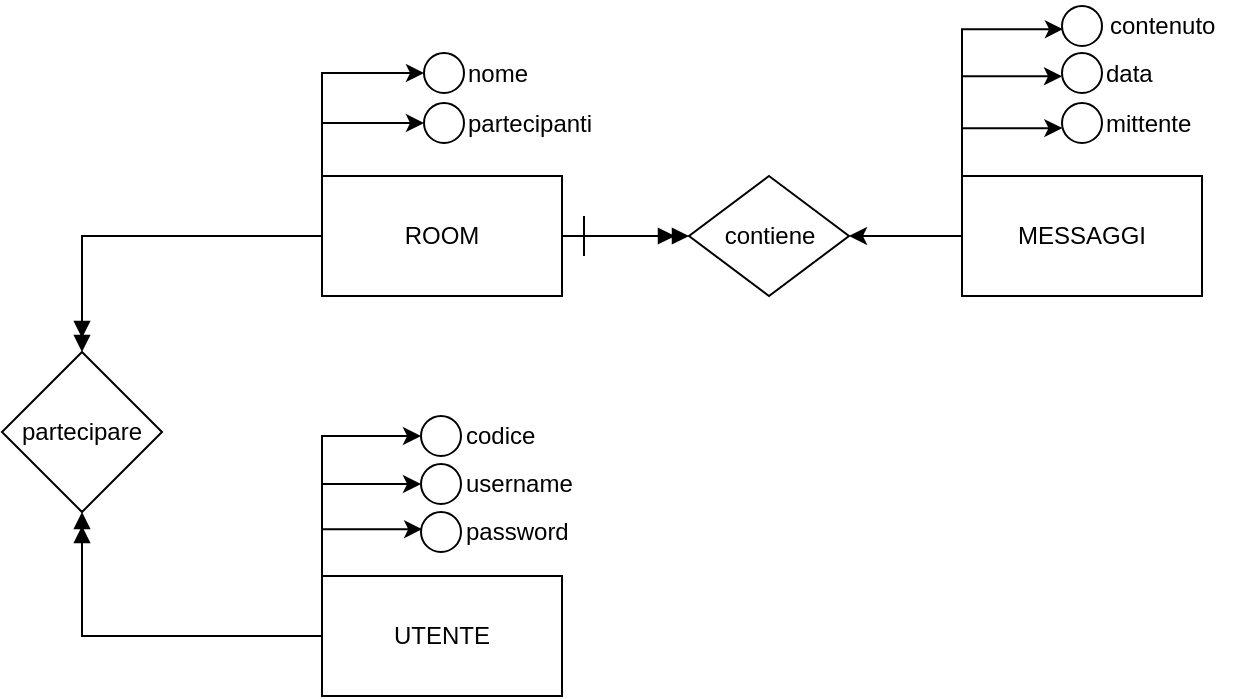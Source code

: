 <mxfile version="24.0.4" type="device">
  <diagram name="Pagina-1" id="4e3HDjeia6ATZG7WbmJu">
    <mxGraphModel dx="832" dy="507" grid="1" gridSize="10" guides="1" tooltips="1" connect="1" arrows="1" fold="1" page="1" pageScale="1" pageWidth="827" pageHeight="1169" math="0" shadow="0">
      <root>
        <mxCell id="0" />
        <mxCell id="1" parent="0" />
        <mxCell id="LnkGCRm6WHFx4yKFHxbl-25" style="edgeStyle=orthogonalEdgeStyle;rounded=0;orthogonalLoop=1;jettySize=auto;html=1;exitX=0;exitY=0;exitDx=0;exitDy=0;entryX=0.01;entryY=0.628;entryDx=0;entryDy=0;entryPerimeter=0;" edge="1" parent="1" source="LnkGCRm6WHFx4yKFHxbl-1" target="LnkGCRm6WHFx4yKFHxbl-23">
          <mxGeometry relative="1" as="geometry">
            <Array as="points">
              <mxPoint x="550" y="106" />
            </Array>
          </mxGeometry>
        </mxCell>
        <mxCell id="LnkGCRm6WHFx4yKFHxbl-26" style="edgeStyle=orthogonalEdgeStyle;rounded=0;orthogonalLoop=1;jettySize=auto;html=1;exitX=0;exitY=0;exitDx=0;exitDy=0;entryX=0.001;entryY=0.581;entryDx=0;entryDy=0;entryPerimeter=0;" edge="1" parent="1" source="LnkGCRm6WHFx4yKFHxbl-1" target="LnkGCRm6WHFx4yKFHxbl-21">
          <mxGeometry relative="1" as="geometry">
            <Array as="points">
              <mxPoint x="550" y="80" />
            </Array>
          </mxGeometry>
        </mxCell>
        <mxCell id="LnkGCRm6WHFx4yKFHxbl-27" style="edgeStyle=orthogonalEdgeStyle;rounded=0;orthogonalLoop=1;jettySize=auto;html=1;exitX=0;exitY=0;exitDx=0;exitDy=0;entryX=0.024;entryY=0.579;entryDx=0;entryDy=0;entryPerimeter=0;" edge="1" parent="1" source="LnkGCRm6WHFx4yKFHxbl-1" target="LnkGCRm6WHFx4yKFHxbl-19">
          <mxGeometry relative="1" as="geometry">
            <Array as="points">
              <mxPoint x="550" y="57" />
            </Array>
          </mxGeometry>
        </mxCell>
        <mxCell id="LnkGCRm6WHFx4yKFHxbl-33" style="edgeStyle=orthogonalEdgeStyle;rounded=0;orthogonalLoop=1;jettySize=auto;html=1;exitX=0;exitY=0.5;exitDx=0;exitDy=0;entryX=1;entryY=0.5;entryDx=0;entryDy=0;endArrow=classic;endFill=1;" edge="1" parent="1" source="LnkGCRm6WHFx4yKFHxbl-1" target="LnkGCRm6WHFx4yKFHxbl-31">
          <mxGeometry relative="1" as="geometry" />
        </mxCell>
        <mxCell id="LnkGCRm6WHFx4yKFHxbl-1" value="MESSAGGI" style="rounded=0;whiteSpace=wrap;html=1;" vertex="1" parent="1">
          <mxGeometry x="550" y="130" width="120" height="60" as="geometry" />
        </mxCell>
        <mxCell id="LnkGCRm6WHFx4yKFHxbl-29" style="edgeStyle=orthogonalEdgeStyle;rounded=0;orthogonalLoop=1;jettySize=auto;html=1;exitX=0;exitY=0;exitDx=0;exitDy=0;entryX=0;entryY=0.5;entryDx=0;entryDy=0;" edge="1" parent="1" source="LnkGCRm6WHFx4yKFHxbl-2" target="LnkGCRm6WHFx4yKFHxbl-6">
          <mxGeometry relative="1" as="geometry" />
        </mxCell>
        <mxCell id="LnkGCRm6WHFx4yKFHxbl-30" style="edgeStyle=orthogonalEdgeStyle;rounded=0;orthogonalLoop=1;jettySize=auto;html=1;exitX=0;exitY=0;exitDx=0;exitDy=0;entryX=0;entryY=0.5;entryDx=0;entryDy=0;" edge="1" parent="1" source="LnkGCRm6WHFx4yKFHxbl-2" target="LnkGCRm6WHFx4yKFHxbl-4">
          <mxGeometry relative="1" as="geometry" />
        </mxCell>
        <mxCell id="LnkGCRm6WHFx4yKFHxbl-32" style="edgeStyle=orthogonalEdgeStyle;rounded=0;orthogonalLoop=1;jettySize=auto;html=1;exitX=1;exitY=0.5;exitDx=0;exitDy=0;entryX=0;entryY=0.5;entryDx=0;entryDy=0;endArrow=doubleBlock;endFill=1;" edge="1" parent="1" source="LnkGCRm6WHFx4yKFHxbl-2" target="LnkGCRm6WHFx4yKFHxbl-31">
          <mxGeometry relative="1" as="geometry" />
        </mxCell>
        <mxCell id="LnkGCRm6WHFx4yKFHxbl-50" style="edgeStyle=orthogonalEdgeStyle;rounded=0;orthogonalLoop=1;jettySize=auto;html=1;exitX=0;exitY=0.5;exitDx=0;exitDy=0;entryX=0.5;entryY=0;entryDx=0;entryDy=0;endArrow=doubleBlock;endFill=1;" edge="1" parent="1" source="LnkGCRm6WHFx4yKFHxbl-2" target="LnkGCRm6WHFx4yKFHxbl-48">
          <mxGeometry relative="1" as="geometry" />
        </mxCell>
        <mxCell id="LnkGCRm6WHFx4yKFHxbl-2" value="ROOM" style="rounded=0;whiteSpace=wrap;html=1;" vertex="1" parent="1">
          <mxGeometry x="230" y="130" width="120" height="60" as="geometry" />
        </mxCell>
        <mxCell id="LnkGCRm6WHFx4yKFHxbl-46" style="edgeStyle=orthogonalEdgeStyle;rounded=0;orthogonalLoop=1;jettySize=auto;html=1;exitX=0;exitY=0;exitDx=0;exitDy=0;entryX=0;entryY=0.5;entryDx=0;entryDy=0;" edge="1" parent="1" source="LnkGCRm6WHFx4yKFHxbl-3" target="LnkGCRm6WHFx4yKFHxbl-35">
          <mxGeometry relative="1" as="geometry">
            <Array as="points">
              <mxPoint x="230" y="284" />
            </Array>
          </mxGeometry>
        </mxCell>
        <mxCell id="LnkGCRm6WHFx4yKFHxbl-47" style="edgeStyle=orthogonalEdgeStyle;rounded=0;orthogonalLoop=1;jettySize=auto;html=1;exitX=0;exitY=0;exitDx=0;exitDy=0;entryX=0;entryY=0.5;entryDx=0;entryDy=0;" edge="1" parent="1" source="LnkGCRm6WHFx4yKFHxbl-3" target="LnkGCRm6WHFx4yKFHxbl-36">
          <mxGeometry relative="1" as="geometry">
            <Array as="points">
              <mxPoint x="230" y="260" />
            </Array>
          </mxGeometry>
        </mxCell>
        <mxCell id="LnkGCRm6WHFx4yKFHxbl-49" style="edgeStyle=orthogonalEdgeStyle;rounded=0;orthogonalLoop=1;jettySize=auto;html=1;exitX=0;exitY=0.5;exitDx=0;exitDy=0;entryX=0.5;entryY=1;entryDx=0;entryDy=0;endArrow=doubleBlock;endFill=1;" edge="1" parent="1" source="LnkGCRm6WHFx4yKFHxbl-3" target="LnkGCRm6WHFx4yKFHxbl-48">
          <mxGeometry relative="1" as="geometry" />
        </mxCell>
        <mxCell id="LnkGCRm6WHFx4yKFHxbl-3" value="UTENTE" style="rounded=0;whiteSpace=wrap;html=1;" vertex="1" parent="1">
          <mxGeometry x="230" y="330" width="120" height="60" as="geometry" />
        </mxCell>
        <mxCell id="LnkGCRm6WHFx4yKFHxbl-4" value="" style="ellipse;whiteSpace=wrap;html=1;aspect=fixed;" vertex="1" parent="1">
          <mxGeometry x="281" y="68.5" width="20" height="20" as="geometry" />
        </mxCell>
        <mxCell id="LnkGCRm6WHFx4yKFHxbl-5" value="nome" style="text;html=1;align=left;verticalAlign=middle;whiteSpace=wrap;rounded=0;" vertex="1" parent="1">
          <mxGeometry x="301" y="66" width="60" height="25" as="geometry" />
        </mxCell>
        <mxCell id="LnkGCRm6WHFx4yKFHxbl-6" value="" style="ellipse;whiteSpace=wrap;html=1;aspect=fixed;" vertex="1" parent="1">
          <mxGeometry x="281" y="93.5" width="20" height="20" as="geometry" />
        </mxCell>
        <mxCell id="LnkGCRm6WHFx4yKFHxbl-7" value="partecipanti" style="text;html=1;align=left;verticalAlign=middle;whiteSpace=wrap;rounded=0;" vertex="1" parent="1">
          <mxGeometry x="301" y="91" width="70" height="25" as="geometry" />
        </mxCell>
        <mxCell id="LnkGCRm6WHFx4yKFHxbl-19" value="" style="ellipse;whiteSpace=wrap;html=1;aspect=fixed;" vertex="1" parent="1">
          <mxGeometry x="600" y="45" width="20" height="20" as="geometry" />
        </mxCell>
        <mxCell id="LnkGCRm6WHFx4yKFHxbl-20" value="contenuto" style="text;html=1;align=left;verticalAlign=middle;whiteSpace=wrap;rounded=0;" vertex="1" parent="1">
          <mxGeometry x="622" y="42.5" width="70" height="25" as="geometry" />
        </mxCell>
        <mxCell id="LnkGCRm6WHFx4yKFHxbl-21" value="" style="ellipse;whiteSpace=wrap;html=1;aspect=fixed;" vertex="1" parent="1">
          <mxGeometry x="600" y="68.5" width="20" height="20" as="geometry" />
        </mxCell>
        <mxCell id="LnkGCRm6WHFx4yKFHxbl-22" value="data" style="text;html=1;align=left;verticalAlign=middle;whiteSpace=wrap;rounded=0;" vertex="1" parent="1">
          <mxGeometry x="620" y="66" width="60" height="25" as="geometry" />
        </mxCell>
        <mxCell id="LnkGCRm6WHFx4yKFHxbl-23" value="" style="ellipse;whiteSpace=wrap;html=1;aspect=fixed;" vertex="1" parent="1">
          <mxGeometry x="600" y="93.5" width="20" height="20" as="geometry" />
        </mxCell>
        <mxCell id="LnkGCRm6WHFx4yKFHxbl-24" value="mittente" style="text;html=1;align=left;verticalAlign=middle;whiteSpace=wrap;rounded=0;" vertex="1" parent="1">
          <mxGeometry x="620" y="91" width="60" height="25" as="geometry" />
        </mxCell>
        <mxCell id="LnkGCRm6WHFx4yKFHxbl-31" value="contiene" style="rhombus;whiteSpace=wrap;html=1;" vertex="1" parent="1">
          <mxGeometry x="413.5" y="130" width="80" height="60" as="geometry" />
        </mxCell>
        <mxCell id="LnkGCRm6WHFx4yKFHxbl-34" value="" style="endArrow=none;html=1;rounded=0;" edge="1" parent="1">
          <mxGeometry width="50" height="50" relative="1" as="geometry">
            <mxPoint x="361" y="170" as="sourcePoint" />
            <mxPoint x="361" y="150" as="targetPoint" />
          </mxGeometry>
        </mxCell>
        <mxCell id="LnkGCRm6WHFx4yKFHxbl-35" value="" style="ellipse;whiteSpace=wrap;html=1;aspect=fixed;" vertex="1" parent="1">
          <mxGeometry x="279.5" y="274" width="20" height="20" as="geometry" />
        </mxCell>
        <mxCell id="LnkGCRm6WHFx4yKFHxbl-36" value="" style="ellipse;whiteSpace=wrap;html=1;aspect=fixed;" vertex="1" parent="1">
          <mxGeometry x="279.5" y="250" width="20" height="20" as="geometry" />
        </mxCell>
        <mxCell id="LnkGCRm6WHFx4yKFHxbl-37" value="" style="ellipse;whiteSpace=wrap;html=1;aspect=fixed;" vertex="1" parent="1">
          <mxGeometry x="279.5" y="298" width="20" height="20" as="geometry" />
        </mxCell>
        <mxCell id="LnkGCRm6WHFx4yKFHxbl-38" value="codice" style="text;html=1;align=left;verticalAlign=middle;whiteSpace=wrap;rounded=0;" vertex="1" parent="1">
          <mxGeometry x="299.5" y="252.5" width="49" height="15" as="geometry" />
        </mxCell>
        <mxCell id="LnkGCRm6WHFx4yKFHxbl-39" value="username" style="text;html=1;align=left;verticalAlign=middle;whiteSpace=wrap;rounded=0;" vertex="1" parent="1">
          <mxGeometry x="299.5" y="276.5" width="49" height="15" as="geometry" />
        </mxCell>
        <mxCell id="LnkGCRm6WHFx4yKFHxbl-40" value="password" style="text;html=1;align=left;verticalAlign=middle;whiteSpace=wrap;rounded=0;" vertex="1" parent="1">
          <mxGeometry x="299.5" y="300.5" width="49" height="15" as="geometry" />
        </mxCell>
        <mxCell id="LnkGCRm6WHFx4yKFHxbl-45" style="edgeStyle=orthogonalEdgeStyle;rounded=0;orthogonalLoop=1;jettySize=auto;html=1;exitX=0;exitY=0;exitDx=0;exitDy=0;entryX=0.029;entryY=0.43;entryDx=0;entryDy=0;entryPerimeter=0;" edge="1" parent="1" source="LnkGCRm6WHFx4yKFHxbl-3" target="LnkGCRm6WHFx4yKFHxbl-37">
          <mxGeometry relative="1" as="geometry">
            <Array as="points">
              <mxPoint x="230" y="307" />
            </Array>
          </mxGeometry>
        </mxCell>
        <mxCell id="LnkGCRm6WHFx4yKFHxbl-48" value="partecipare" style="rhombus;whiteSpace=wrap;html=1;" vertex="1" parent="1">
          <mxGeometry x="70" y="218" width="80" height="80" as="geometry" />
        </mxCell>
      </root>
    </mxGraphModel>
  </diagram>
</mxfile>
